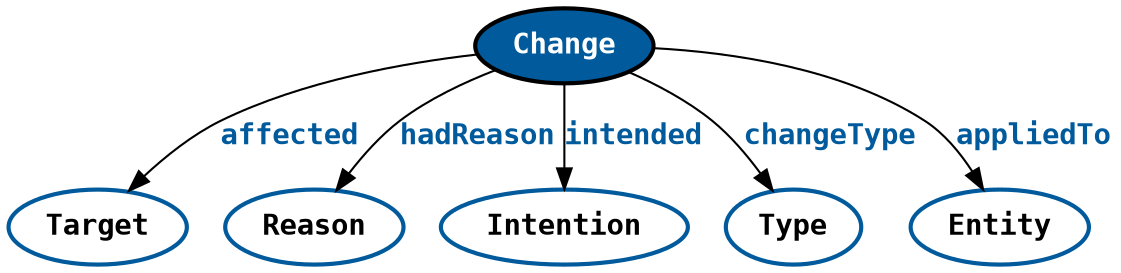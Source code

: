 digraph intro {
edge [len=2,fontcolor="#005A9C",fontname = "DejaVu Sans Mono bold"];
node [color="#005A9C",fontname = "DejaVu Sans Mono bold", style="bold"]

change [color="#000000", style="filled,bold", fillcolor="#005A9C", fontcolor="#ffffff", label="Change"];


change -> "Target" [label="affected"];
change -> "Reason" [label="hadReason"];
change -> "Intention" [label="intended"];
change -> "Type" [label="changeType"];
change -> "Entity" [label="appliedTo"];

}

